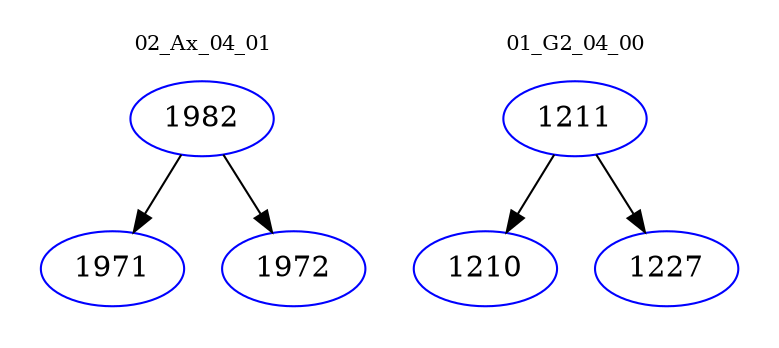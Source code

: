 digraph{
subgraph cluster_0 {
color = white
label = "02_Ax_04_01";
fontsize=10;
T0_1982 [label="1982", color="blue"]
T0_1982 -> T0_1971 [color="black"]
T0_1971 [label="1971", color="blue"]
T0_1982 -> T0_1972 [color="black"]
T0_1972 [label="1972", color="blue"]
}
subgraph cluster_1 {
color = white
label = "01_G2_04_00";
fontsize=10;
T1_1211 [label="1211", color="blue"]
T1_1211 -> T1_1210 [color="black"]
T1_1210 [label="1210", color="blue"]
T1_1211 -> T1_1227 [color="black"]
T1_1227 [label="1227", color="blue"]
}
}

